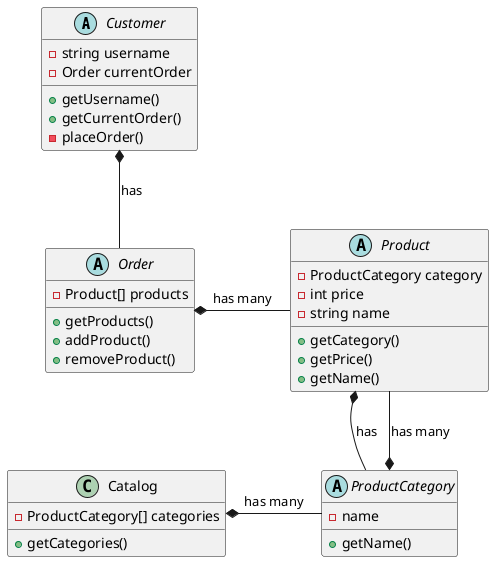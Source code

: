 @startuml
'https://plantuml.com/class-diagram

abstract class Customer {
    - string username
    - Order currentOrder
    + getUsername()
    + getCurrentOrder()
    - placeOrder()
}


abstract class Order {
    - Product[] products
    + getProducts()
    + addProduct()
    + removeProduct()
}


abstract class Product {
    - ProductCategory category
    - int price
    - string name
    + getCategory()
    + getPrice()
    + getName()
}


abstract class ProductCategory {
    - name
    + getName()
}

class Catalog {
    - ProductCategory[] categories
    + getCategories()
}


Customer *-- Order: has
Order *- Product: has many
Product *-- ProductCategory: has
Product --* ProductCategory: has many
Catalog *- ProductCategory: has many


@enduml
